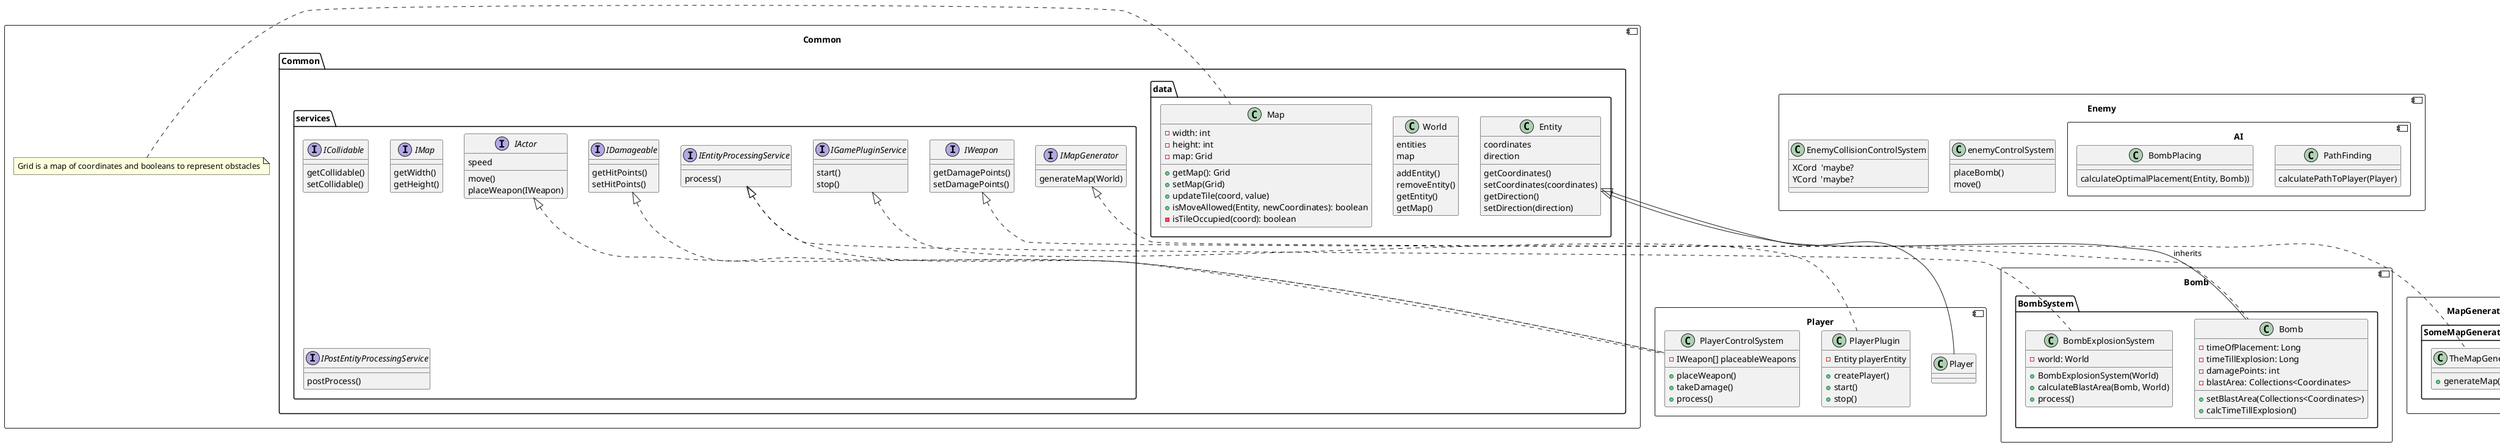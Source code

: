 @startuml
component Common {
    package Common {

        package services {
            interface IActor {
                speed
                move()
                placeWeapon(IWeapon)
            }

            interface IWeapon {
                getDamagePoints()
                setDamagePoints()
            }

            interface ICollidable {
                getCollidable()
                setCollidable()
            }

            interface IDamageable {
                getHitPoints()
                setHitPoints()
            }

            interface IGamePluginService {
                start()
                stop()
            }
            interface IMap {
                getWidth()
                getHeight()
                }

            interface IEntityProcessingService {
                process()
            }

            interface IPostEntityProcessingService {
                postProcess()
            }

            interface IMapGenerator {
                generateMap(World)
            }
        }

        package data {
            class World {
                entities
                map
                addEntity()
                removeEntity()
                getEntity()
                getMap()
            }


            class Entity {
                coordinates
                direction

                getCoordinates()
                setCoordinates(coordinates)
                getDirection()
                setDirection(direction)
            }
            class Map {
                - width: int
                - height: int
                - map: Grid
                + getMap(): Grid
                + setMap(Grid)
                + updateTile(coord, value)
                + isMoveAllowed(Entity, newCoordinates): boolean
                - isTileOccupied(coord): boolean
                }


        }
    }
    note left of Map: Grid is a map of coordinates and booleans to represent obstacles


'	component Parts {
'		interface EntityPart {
'			process()
'		}
'
'		class LifePart implements EntityPart {
'		}
'
'		class MovingPart implements EntityPart {
'		}
'
'		class PositionPart implements EntityPart {
'		}
'
'	}
}
component Bomb{
    package BombSystem {
        class Bomb implements Common.Common.services.IWeapon{
            - timeOfPlacement: Long
            - timeTillExplosion: Long
            - damagePoints: int
            - blastArea: Collections<Coordinates>
            + setBlastArea(Collections<Coordinates>)
            + calcTimeTillExplosion()
        }
        Bomb --|> Entity : inherits

        class BombExplosionSystem implements Common.Common.services.IEntityProcessingService {
            - world: World
            + BombExplosionSystem(World)
            + calculateBlastArea(Bomb, World)
            + process()
        }
    }
}

component Enemy{
    class enemyControlSystem{
        placeBomb()
        move()
    }
    component AI{
    'maybe an interface
        class PathFinding{
            calculatePathToPlayer(Player)
        }

        class BombPlacing {
            calculateOptimalPlacement(Entity, Bomb))
        }
    }

    class EnemyCollisionControlSystem{
        XCord  'maybe?
        YCord  'maybe?
    }
}

component Player {
    class Player {
    }

    class PlayerControlSystem {
    - IWeapon[] placeableWeapons
    + placeWeapon()
    + takeDamage()
    + process()
    }

    class PlayerPlugin {
    - Entity playerEntity
    + createPlayer()
    + start()
    + stop()
    }

    Common.Common.services.IActor <|.. Player.PlayerControlSystem
    Common.Common.services.IDamageable <|.. Player.PlayerControlSystem
    Common.Common.data.Entity <|-- Player.Player
    Common.Common.services.IEntityProcessingService <|.. Player.PlayerControlSystem
    Common.Common.services.IGamePluginService <|.. Player.PlayerPlugin
}

component MapGenerator {
    package SomeMapGenerator {
        class TheMapGenerator implements Common.Common.services.IMapGenerator {
            + generateMap()
        }
}




@enduml